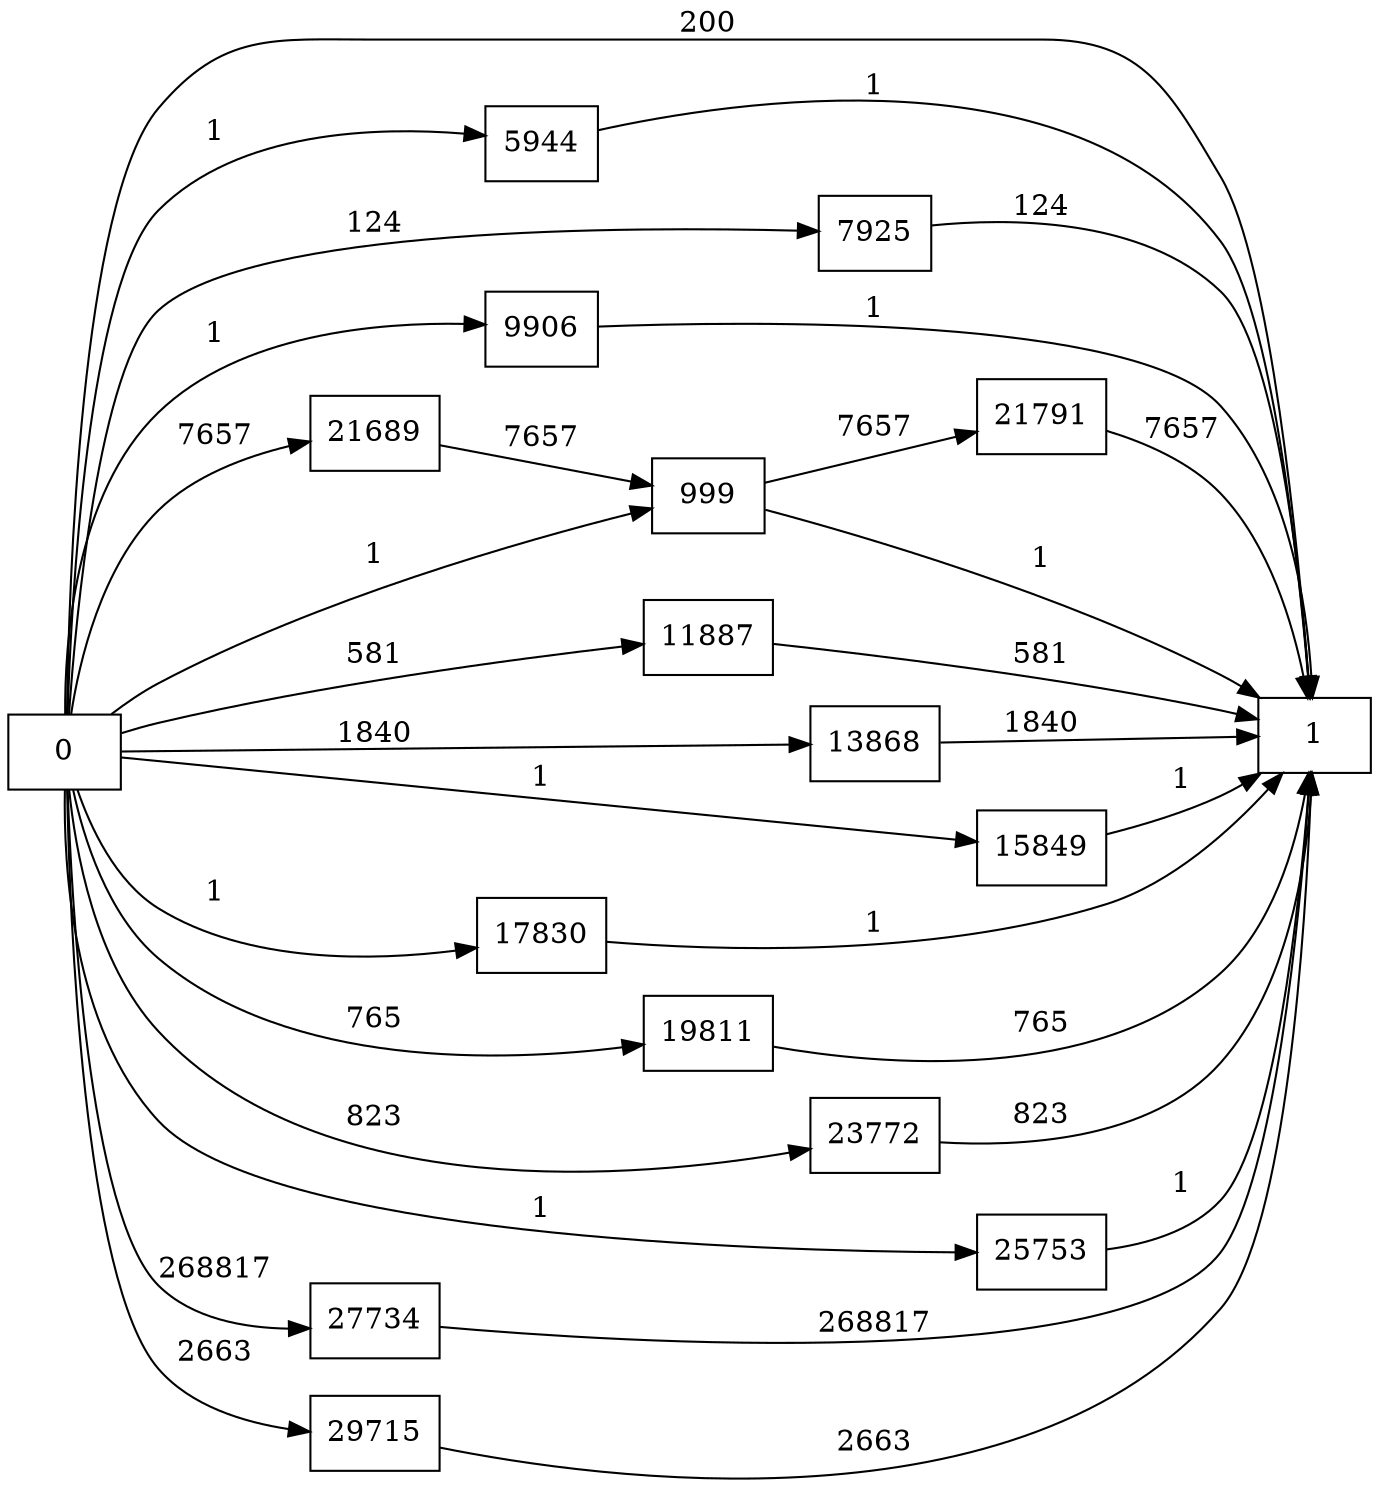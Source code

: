 digraph {
	graph [rankdir=LR]
	node [shape=rectangle]
	999 -> 1 [label=1]
	999 -> 21791 [label=7657]
	5944 -> 1 [label=1]
	7925 -> 1 [label=124]
	9906 -> 1 [label=1]
	11887 -> 1 [label=581]
	13868 -> 1 [label=1840]
	15849 -> 1 [label=1]
	17830 -> 1 [label=1]
	19811 -> 1 [label=765]
	21689 -> 999 [label=7657]
	21791 -> 1 [label=7657]
	23772 -> 1 [label=823]
	25753 -> 1 [label=1]
	27734 -> 1 [label=268817]
	29715 -> 1 [label=2663]
	0 -> 999 [label=1]
	0 -> 1 [label=200]
	0 -> 5944 [label=1]
	0 -> 7925 [label=124]
	0 -> 9906 [label=1]
	0 -> 11887 [label=581]
	0 -> 13868 [label=1840]
	0 -> 15849 [label=1]
	0 -> 17830 [label=1]
	0 -> 19811 [label=765]
	0 -> 21689 [label=7657]
	0 -> 23772 [label=823]
	0 -> 25753 [label=1]
	0 -> 27734 [label=268817]
	0 -> 29715 [label=2663]
}
